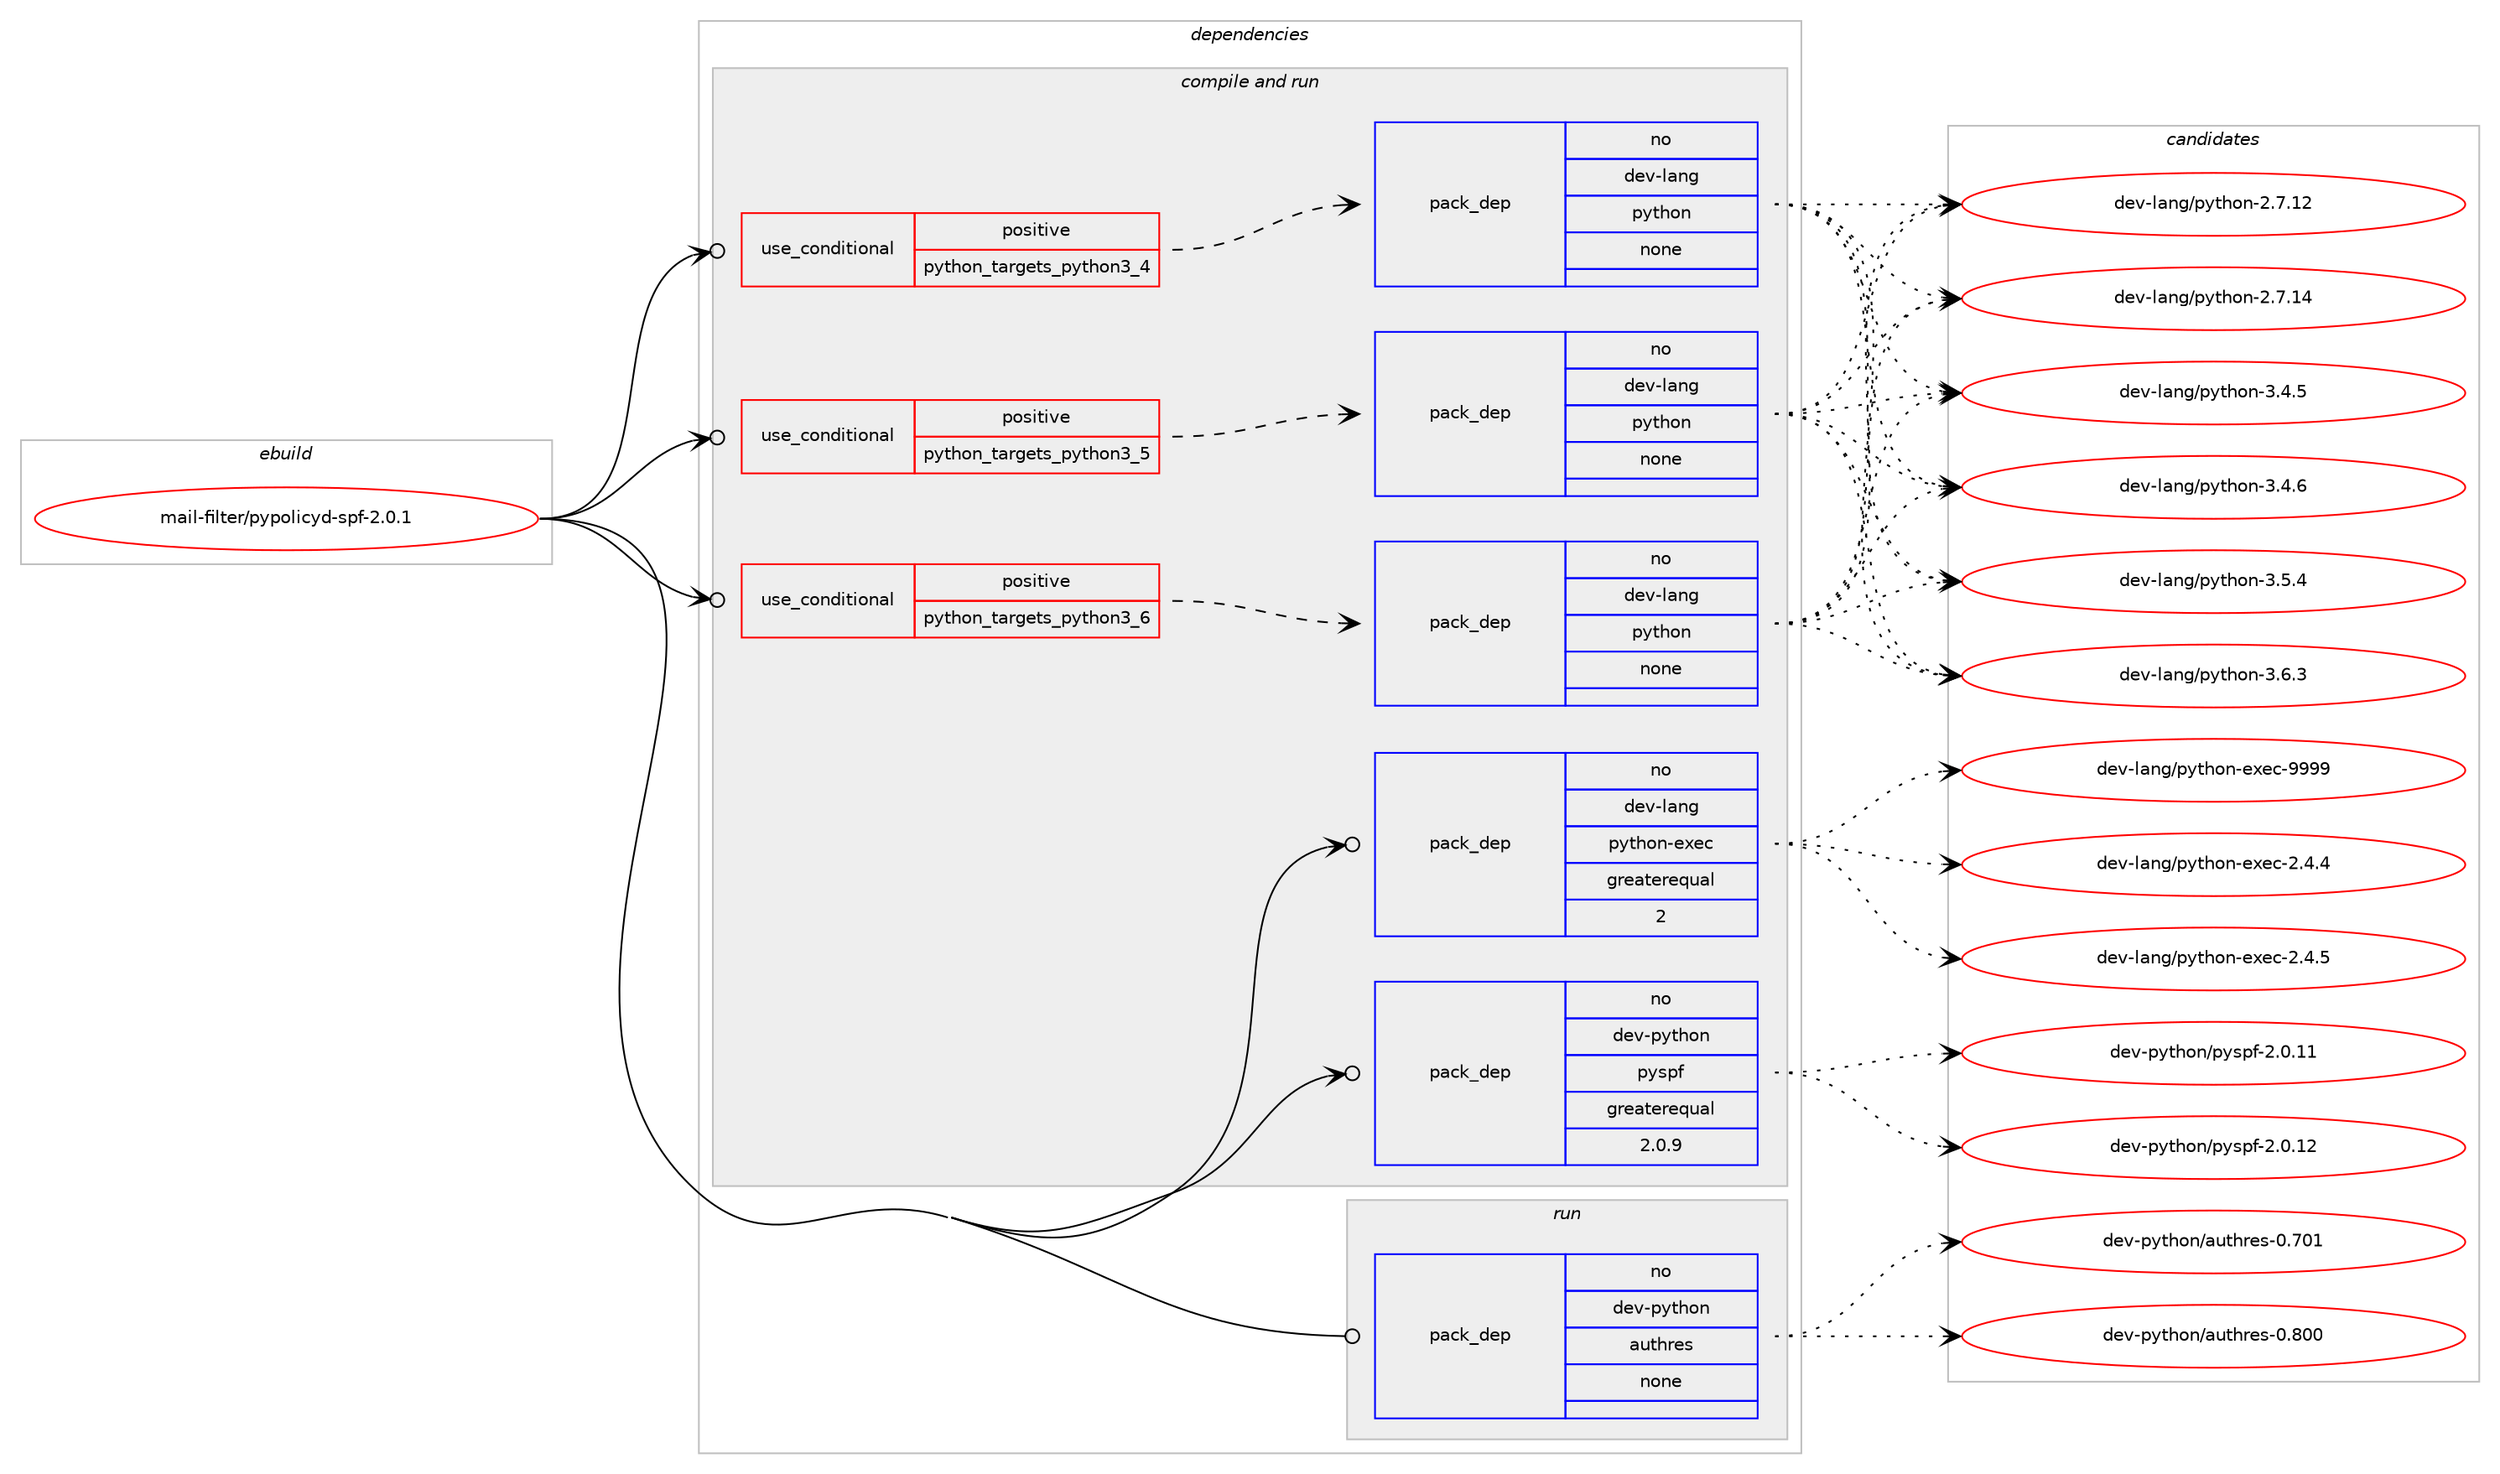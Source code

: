 digraph prolog {

# *************
# Graph options
# *************

newrank=true;
concentrate=true;
compound=true;
graph [rankdir=LR,fontname=Helvetica,fontsize=10,ranksep=1.5];#, ranksep=2.5, nodesep=0.2];
edge  [arrowhead=vee];
node  [fontname=Helvetica,fontsize=10];

# **********
# The ebuild
# **********

subgraph cluster_leftcol {
color=gray;
rank=same;
label=<<i>ebuild</i>>;
id [label="mail-filter/pypolicyd-spf-2.0.1", color=red, width=4, href="../mail-filter/pypolicyd-spf-2.0.1.svg"];
}

# ****************
# The dependencies
# ****************

subgraph cluster_midcol {
color=gray;
label=<<i>dependencies</i>>;
subgraph cluster_compile {
fillcolor="#eeeeee";
style=filled;
label=<<i>compile</i>>;
}
subgraph cluster_compileandrun {
fillcolor="#eeeeee";
style=filled;
label=<<i>compile and run</i>>;
subgraph cond85645 {
dependency343038 [label=<<TABLE BORDER="0" CELLBORDER="1" CELLSPACING="0" CELLPADDING="4"><TR><TD ROWSPAN="3" CELLPADDING="10">use_conditional</TD></TR><TR><TD>positive</TD></TR><TR><TD>python_targets_python3_4</TD></TR></TABLE>>, shape=none, color=red];
subgraph pack252252 {
dependency343039 [label=<<TABLE BORDER="0" CELLBORDER="1" CELLSPACING="0" CELLPADDING="4" WIDTH="220"><TR><TD ROWSPAN="6" CELLPADDING="30">pack_dep</TD></TR><TR><TD WIDTH="110">no</TD></TR><TR><TD>dev-lang</TD></TR><TR><TD>python</TD></TR><TR><TD>none</TD></TR><TR><TD></TD></TR></TABLE>>, shape=none, color=blue];
}
dependency343038:e -> dependency343039:w [weight=20,style="dashed",arrowhead="vee"];
}
id:e -> dependency343038:w [weight=20,style="solid",arrowhead="odotvee"];
subgraph cond85646 {
dependency343040 [label=<<TABLE BORDER="0" CELLBORDER="1" CELLSPACING="0" CELLPADDING="4"><TR><TD ROWSPAN="3" CELLPADDING="10">use_conditional</TD></TR><TR><TD>positive</TD></TR><TR><TD>python_targets_python3_5</TD></TR></TABLE>>, shape=none, color=red];
subgraph pack252253 {
dependency343041 [label=<<TABLE BORDER="0" CELLBORDER="1" CELLSPACING="0" CELLPADDING="4" WIDTH="220"><TR><TD ROWSPAN="6" CELLPADDING="30">pack_dep</TD></TR><TR><TD WIDTH="110">no</TD></TR><TR><TD>dev-lang</TD></TR><TR><TD>python</TD></TR><TR><TD>none</TD></TR><TR><TD></TD></TR></TABLE>>, shape=none, color=blue];
}
dependency343040:e -> dependency343041:w [weight=20,style="dashed",arrowhead="vee"];
}
id:e -> dependency343040:w [weight=20,style="solid",arrowhead="odotvee"];
subgraph cond85647 {
dependency343042 [label=<<TABLE BORDER="0" CELLBORDER="1" CELLSPACING="0" CELLPADDING="4"><TR><TD ROWSPAN="3" CELLPADDING="10">use_conditional</TD></TR><TR><TD>positive</TD></TR><TR><TD>python_targets_python3_6</TD></TR></TABLE>>, shape=none, color=red];
subgraph pack252254 {
dependency343043 [label=<<TABLE BORDER="0" CELLBORDER="1" CELLSPACING="0" CELLPADDING="4" WIDTH="220"><TR><TD ROWSPAN="6" CELLPADDING="30">pack_dep</TD></TR><TR><TD WIDTH="110">no</TD></TR><TR><TD>dev-lang</TD></TR><TR><TD>python</TD></TR><TR><TD>none</TD></TR><TR><TD></TD></TR></TABLE>>, shape=none, color=blue];
}
dependency343042:e -> dependency343043:w [weight=20,style="dashed",arrowhead="vee"];
}
id:e -> dependency343042:w [weight=20,style="solid",arrowhead="odotvee"];
subgraph pack252255 {
dependency343044 [label=<<TABLE BORDER="0" CELLBORDER="1" CELLSPACING="0" CELLPADDING="4" WIDTH="220"><TR><TD ROWSPAN="6" CELLPADDING="30">pack_dep</TD></TR><TR><TD WIDTH="110">no</TD></TR><TR><TD>dev-lang</TD></TR><TR><TD>python-exec</TD></TR><TR><TD>greaterequal</TD></TR><TR><TD>2</TD></TR></TABLE>>, shape=none, color=blue];
}
id:e -> dependency343044:w [weight=20,style="solid",arrowhead="odotvee"];
subgraph pack252256 {
dependency343045 [label=<<TABLE BORDER="0" CELLBORDER="1" CELLSPACING="0" CELLPADDING="4" WIDTH="220"><TR><TD ROWSPAN="6" CELLPADDING="30">pack_dep</TD></TR><TR><TD WIDTH="110">no</TD></TR><TR><TD>dev-python</TD></TR><TR><TD>pyspf</TD></TR><TR><TD>greaterequal</TD></TR><TR><TD>2.0.9</TD></TR></TABLE>>, shape=none, color=blue];
}
id:e -> dependency343045:w [weight=20,style="solid",arrowhead="odotvee"];
}
subgraph cluster_run {
fillcolor="#eeeeee";
style=filled;
label=<<i>run</i>>;
subgraph pack252257 {
dependency343046 [label=<<TABLE BORDER="0" CELLBORDER="1" CELLSPACING="0" CELLPADDING="4" WIDTH="220"><TR><TD ROWSPAN="6" CELLPADDING="30">pack_dep</TD></TR><TR><TD WIDTH="110">no</TD></TR><TR><TD>dev-python</TD></TR><TR><TD>authres</TD></TR><TR><TD>none</TD></TR><TR><TD></TD></TR></TABLE>>, shape=none, color=blue];
}
id:e -> dependency343046:w [weight=20,style="solid",arrowhead="odot"];
}
}

# **************
# The candidates
# **************

subgraph cluster_choices {
rank=same;
color=gray;
label=<<i>candidates</i>>;

subgraph choice252252 {
color=black;
nodesep=1;
choice10010111845108971101034711212111610411111045504655464950 [label="dev-lang/python-2.7.12", color=red, width=4,href="../dev-lang/python-2.7.12.svg"];
choice10010111845108971101034711212111610411111045504655464952 [label="dev-lang/python-2.7.14", color=red, width=4,href="../dev-lang/python-2.7.14.svg"];
choice100101118451089711010347112121116104111110455146524653 [label="dev-lang/python-3.4.5", color=red, width=4,href="../dev-lang/python-3.4.5.svg"];
choice100101118451089711010347112121116104111110455146524654 [label="dev-lang/python-3.4.6", color=red, width=4,href="../dev-lang/python-3.4.6.svg"];
choice100101118451089711010347112121116104111110455146534652 [label="dev-lang/python-3.5.4", color=red, width=4,href="../dev-lang/python-3.5.4.svg"];
choice100101118451089711010347112121116104111110455146544651 [label="dev-lang/python-3.6.3", color=red, width=4,href="../dev-lang/python-3.6.3.svg"];
dependency343039:e -> choice10010111845108971101034711212111610411111045504655464950:w [style=dotted,weight="100"];
dependency343039:e -> choice10010111845108971101034711212111610411111045504655464952:w [style=dotted,weight="100"];
dependency343039:e -> choice100101118451089711010347112121116104111110455146524653:w [style=dotted,weight="100"];
dependency343039:e -> choice100101118451089711010347112121116104111110455146524654:w [style=dotted,weight="100"];
dependency343039:e -> choice100101118451089711010347112121116104111110455146534652:w [style=dotted,weight="100"];
dependency343039:e -> choice100101118451089711010347112121116104111110455146544651:w [style=dotted,weight="100"];
}
subgraph choice252253 {
color=black;
nodesep=1;
choice10010111845108971101034711212111610411111045504655464950 [label="dev-lang/python-2.7.12", color=red, width=4,href="../dev-lang/python-2.7.12.svg"];
choice10010111845108971101034711212111610411111045504655464952 [label="dev-lang/python-2.7.14", color=red, width=4,href="../dev-lang/python-2.7.14.svg"];
choice100101118451089711010347112121116104111110455146524653 [label="dev-lang/python-3.4.5", color=red, width=4,href="../dev-lang/python-3.4.5.svg"];
choice100101118451089711010347112121116104111110455146524654 [label="dev-lang/python-3.4.6", color=red, width=4,href="../dev-lang/python-3.4.6.svg"];
choice100101118451089711010347112121116104111110455146534652 [label="dev-lang/python-3.5.4", color=red, width=4,href="../dev-lang/python-3.5.4.svg"];
choice100101118451089711010347112121116104111110455146544651 [label="dev-lang/python-3.6.3", color=red, width=4,href="../dev-lang/python-3.6.3.svg"];
dependency343041:e -> choice10010111845108971101034711212111610411111045504655464950:w [style=dotted,weight="100"];
dependency343041:e -> choice10010111845108971101034711212111610411111045504655464952:w [style=dotted,weight="100"];
dependency343041:e -> choice100101118451089711010347112121116104111110455146524653:w [style=dotted,weight="100"];
dependency343041:e -> choice100101118451089711010347112121116104111110455146524654:w [style=dotted,weight="100"];
dependency343041:e -> choice100101118451089711010347112121116104111110455146534652:w [style=dotted,weight="100"];
dependency343041:e -> choice100101118451089711010347112121116104111110455146544651:w [style=dotted,weight="100"];
}
subgraph choice252254 {
color=black;
nodesep=1;
choice10010111845108971101034711212111610411111045504655464950 [label="dev-lang/python-2.7.12", color=red, width=4,href="../dev-lang/python-2.7.12.svg"];
choice10010111845108971101034711212111610411111045504655464952 [label="dev-lang/python-2.7.14", color=red, width=4,href="../dev-lang/python-2.7.14.svg"];
choice100101118451089711010347112121116104111110455146524653 [label="dev-lang/python-3.4.5", color=red, width=4,href="../dev-lang/python-3.4.5.svg"];
choice100101118451089711010347112121116104111110455146524654 [label="dev-lang/python-3.4.6", color=red, width=4,href="../dev-lang/python-3.4.6.svg"];
choice100101118451089711010347112121116104111110455146534652 [label="dev-lang/python-3.5.4", color=red, width=4,href="../dev-lang/python-3.5.4.svg"];
choice100101118451089711010347112121116104111110455146544651 [label="dev-lang/python-3.6.3", color=red, width=4,href="../dev-lang/python-3.6.3.svg"];
dependency343043:e -> choice10010111845108971101034711212111610411111045504655464950:w [style=dotted,weight="100"];
dependency343043:e -> choice10010111845108971101034711212111610411111045504655464952:w [style=dotted,weight="100"];
dependency343043:e -> choice100101118451089711010347112121116104111110455146524653:w [style=dotted,weight="100"];
dependency343043:e -> choice100101118451089711010347112121116104111110455146524654:w [style=dotted,weight="100"];
dependency343043:e -> choice100101118451089711010347112121116104111110455146534652:w [style=dotted,weight="100"];
dependency343043:e -> choice100101118451089711010347112121116104111110455146544651:w [style=dotted,weight="100"];
}
subgraph choice252255 {
color=black;
nodesep=1;
choice1001011184510897110103471121211161041111104510112010199455046524652 [label="dev-lang/python-exec-2.4.4", color=red, width=4,href="../dev-lang/python-exec-2.4.4.svg"];
choice1001011184510897110103471121211161041111104510112010199455046524653 [label="dev-lang/python-exec-2.4.5", color=red, width=4,href="../dev-lang/python-exec-2.4.5.svg"];
choice10010111845108971101034711212111610411111045101120101994557575757 [label="dev-lang/python-exec-9999", color=red, width=4,href="../dev-lang/python-exec-9999.svg"];
dependency343044:e -> choice1001011184510897110103471121211161041111104510112010199455046524652:w [style=dotted,weight="100"];
dependency343044:e -> choice1001011184510897110103471121211161041111104510112010199455046524653:w [style=dotted,weight="100"];
dependency343044:e -> choice10010111845108971101034711212111610411111045101120101994557575757:w [style=dotted,weight="100"];
}
subgraph choice252256 {
color=black;
nodesep=1;
choice100101118451121211161041111104711212111511210245504648464949 [label="dev-python/pyspf-2.0.11", color=red, width=4,href="../dev-python/pyspf-2.0.11.svg"];
choice100101118451121211161041111104711212111511210245504648464950 [label="dev-python/pyspf-2.0.12", color=red, width=4,href="../dev-python/pyspf-2.0.12.svg"];
dependency343045:e -> choice100101118451121211161041111104711212111511210245504648464949:w [style=dotted,weight="100"];
dependency343045:e -> choice100101118451121211161041111104711212111511210245504648464950:w [style=dotted,weight="100"];
}
subgraph choice252257 {
color=black;
nodesep=1;
choice100101118451121211161041111104797117116104114101115454846554849 [label="dev-python/authres-0.701", color=red, width=4,href="../dev-python/authres-0.701.svg"];
choice100101118451121211161041111104797117116104114101115454846564848 [label="dev-python/authres-0.800", color=red, width=4,href="../dev-python/authres-0.800.svg"];
dependency343046:e -> choice100101118451121211161041111104797117116104114101115454846554849:w [style=dotted,weight="100"];
dependency343046:e -> choice100101118451121211161041111104797117116104114101115454846564848:w [style=dotted,weight="100"];
}
}

}
